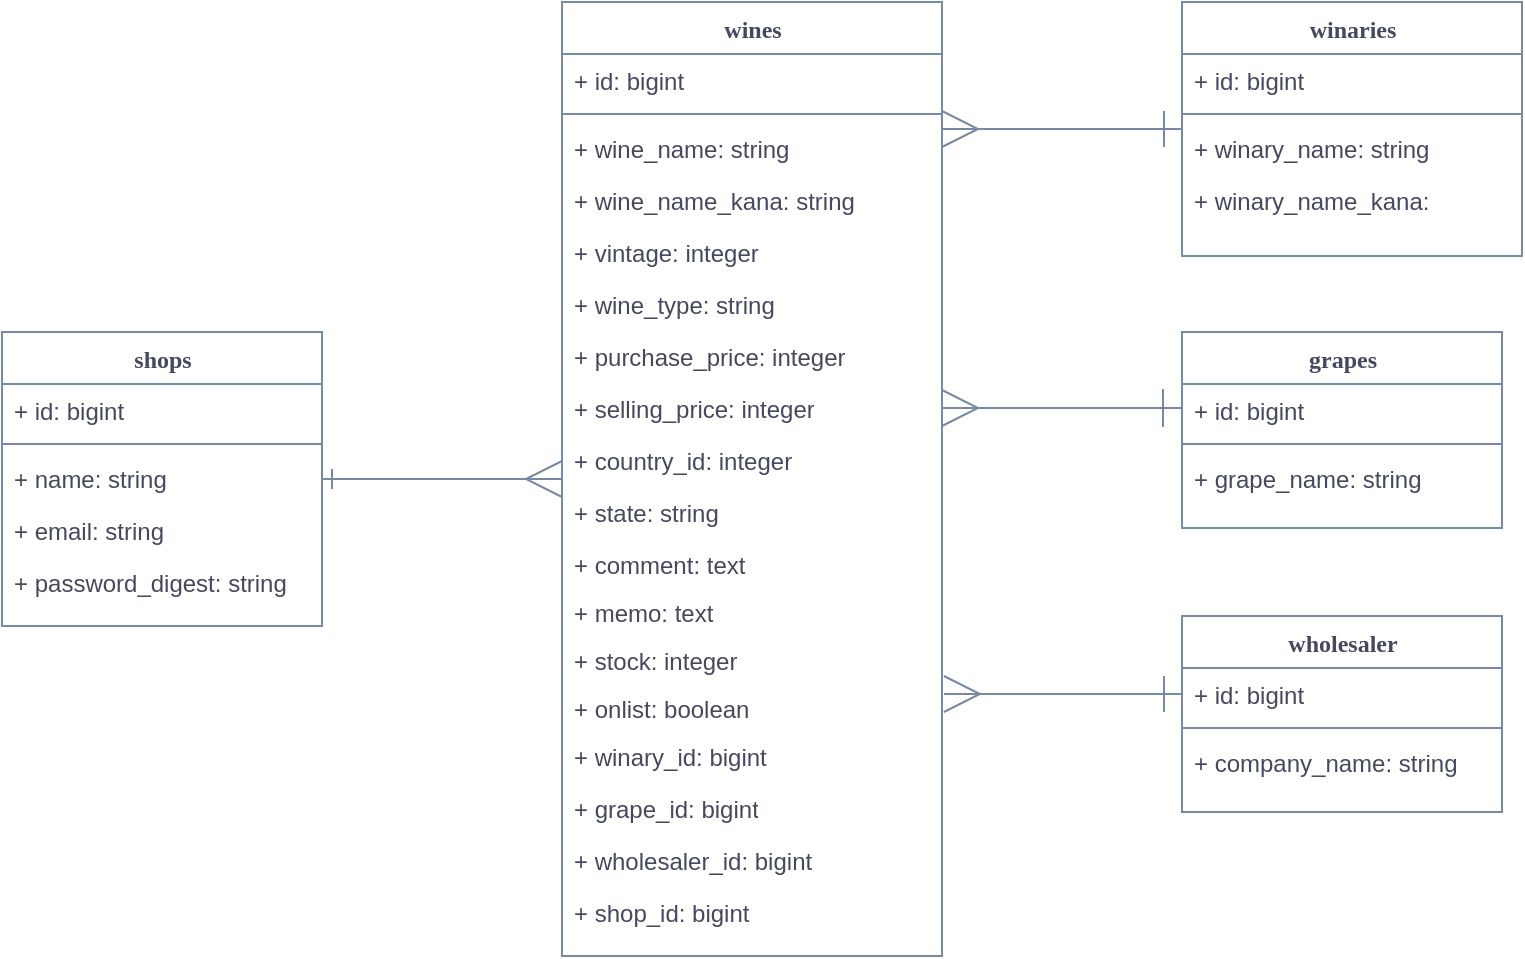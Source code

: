 <mxfile version="14.7.3" type="github">
  <diagram name="Page-1" id="9f46799a-70d6-7492-0946-bef42562c5a5">
    <mxGraphModel dx="1450" dy="781" grid="1" gridSize="10" guides="1" tooltips="1" connect="1" arrows="1" fold="1" page="1" pageScale="1" pageWidth="1100" pageHeight="850" math="0" shadow="0">
      <root>
        <mxCell id="0" />
        <mxCell id="1" parent="0" />
        <mxCell id="78961159f06e98e8-17" value="shops" style="swimlane;html=1;fontStyle=1;align=center;verticalAlign=top;childLayout=stackLayout;horizontal=1;startSize=26;horizontalStack=0;resizeParent=1;resizeLast=0;collapsible=1;marginBottom=0;swimlaneFillColor=#ffffff;rounded=0;shadow=0;comic=0;labelBackgroundColor=none;strokeWidth=1;fillColor=none;fontFamily=Verdana;fontSize=12;strokeColor=#788AA3;fontColor=#46495D;" parent="1" vertex="1">
          <mxGeometry x="90" y="248" width="160" height="147" as="geometry" />
        </mxCell>
        <mxCell id="78961159f06e98e8-21" value="+ id: bigint&amp;nbsp;" style="text;html=1;strokeColor=none;fillColor=none;align=left;verticalAlign=top;spacingLeft=4;spacingRight=4;whiteSpace=wrap;overflow=hidden;rotatable=0;points=[[0,0.5],[1,0.5]];portConstraint=eastwest;fontColor=#46495D;" parent="78961159f06e98e8-17" vertex="1">
          <mxGeometry y="26" width="160" height="26" as="geometry" />
        </mxCell>
        <mxCell id="78961159f06e98e8-19" value="" style="line;html=1;strokeWidth=1;fillColor=none;align=left;verticalAlign=middle;spacingTop=-1;spacingLeft=3;spacingRight=3;rotatable=0;labelPosition=right;points=[];portConstraint=eastwest;strokeColor=#788AA3;fontColor=#46495D;" parent="78961159f06e98e8-17" vertex="1">
          <mxGeometry y="52" width="160" height="8" as="geometry" />
        </mxCell>
        <mxCell id="78961159f06e98e8-20" value="+ name: string" style="text;html=1;strokeColor=none;fillColor=none;align=left;verticalAlign=top;spacingLeft=4;spacingRight=4;whiteSpace=wrap;overflow=hidden;rotatable=0;points=[[0,0.5],[1,0.5]];portConstraint=eastwest;fontColor=#46495D;" parent="78961159f06e98e8-17" vertex="1">
          <mxGeometry y="60" width="160" height="26" as="geometry" />
        </mxCell>
        <mxCell id="78961159f06e98e8-23" value="+ email: string" style="text;html=1;strokeColor=none;fillColor=none;align=left;verticalAlign=top;spacingLeft=4;spacingRight=4;whiteSpace=wrap;overflow=hidden;rotatable=0;points=[[0,0.5],[1,0.5]];portConstraint=eastwest;fontColor=#46495D;" parent="78961159f06e98e8-17" vertex="1">
          <mxGeometry y="86" width="160" height="26" as="geometry" />
        </mxCell>
        <mxCell id="78961159f06e98e8-25" value="+ password_digest: string" style="text;html=1;strokeColor=none;fillColor=none;align=left;verticalAlign=top;spacingLeft=4;spacingRight=4;whiteSpace=wrap;overflow=hidden;rotatable=0;points=[[0,0.5],[1,0.5]];portConstraint=eastwest;fontColor=#46495D;" parent="78961159f06e98e8-17" vertex="1">
          <mxGeometry y="112" width="160" height="26" as="geometry" />
        </mxCell>
        <mxCell id="78961159f06e98e8-122" style="edgeStyle=elbowEdgeStyle;html=1;labelBackgroundColor=none;startFill=0;endArrow=ERone;endFill=0;fontFamily=Verdana;fontSize=12;elbow=vertical;strokeColor=#788AA3;fontColor=#46495D;startArrow=ERmany;endSize=16;startSize=16;" parent="1" source="78961159f06e98e8-30" target="78961159f06e98e8-43" edge="1">
          <mxGeometry relative="1" as="geometry" />
        </mxCell>
        <mxCell id="78961159f06e98e8-30" value="wines" style="swimlane;html=1;fontStyle=1;align=center;verticalAlign=top;childLayout=stackLayout;horizontal=1;startSize=26;horizontalStack=0;resizeParent=1;resizeLast=0;collapsible=1;marginBottom=0;swimlaneFillColor=#ffffff;rounded=0;shadow=0;comic=0;labelBackgroundColor=none;strokeWidth=1;fillColor=none;fontFamily=Verdana;fontSize=12;strokeColor=#788AA3;fontColor=#46495D;" parent="1" vertex="1">
          <mxGeometry x="370" y="83" width="190" height="477" as="geometry" />
        </mxCell>
        <mxCell id="78961159f06e98e8-31" value="+ id: bigint&amp;nbsp;" style="text;html=1;strokeColor=none;fillColor=none;align=left;verticalAlign=top;spacingLeft=4;spacingRight=4;whiteSpace=wrap;overflow=hidden;rotatable=0;points=[[0,0.5],[1,0.5]];portConstraint=eastwest;fontColor=#46495D;" parent="78961159f06e98e8-30" vertex="1">
          <mxGeometry y="26" width="190" height="26" as="geometry" />
        </mxCell>
        <mxCell id="78961159f06e98e8-38" value="" style="line;html=1;strokeWidth=1;fillColor=none;align=left;verticalAlign=middle;spacingTop=-1;spacingLeft=3;spacingRight=3;rotatable=0;labelPosition=right;points=[];portConstraint=eastwest;strokeColor=#788AA3;fontColor=#46495D;" parent="78961159f06e98e8-30" vertex="1">
          <mxGeometry y="52" width="190" height="8" as="geometry" />
        </mxCell>
        <mxCell id="78961159f06e98e8-32" value="+ wine_name: string&amp;nbsp;" style="text;html=1;strokeColor=none;fillColor=none;align=left;verticalAlign=top;spacingLeft=4;spacingRight=4;whiteSpace=wrap;overflow=hidden;rotatable=0;points=[[0,0.5],[1,0.5]];portConstraint=eastwest;fontColor=#46495D;" parent="78961159f06e98e8-30" vertex="1">
          <mxGeometry y="60" width="190" height="26" as="geometry" />
        </mxCell>
        <mxCell id="78961159f06e98e8-33" value="+ wine_name_kana: string&amp;nbsp;" style="text;html=1;strokeColor=none;fillColor=none;align=left;verticalAlign=top;spacingLeft=4;spacingRight=4;whiteSpace=wrap;overflow=hidden;rotatable=0;points=[[0,0.5],[1,0.5]];portConstraint=eastwest;fontColor=#46495D;" parent="78961159f06e98e8-30" vertex="1">
          <mxGeometry y="86" width="190" height="26" as="geometry" />
        </mxCell>
        <mxCell id="78961159f06e98e8-36" value="+ vintage: integer&amp;nbsp;" style="text;html=1;strokeColor=none;fillColor=none;align=left;verticalAlign=top;spacingLeft=4;spacingRight=4;whiteSpace=wrap;overflow=hidden;rotatable=0;points=[[0,0.5],[1,0.5]];portConstraint=eastwest;fontColor=#46495D;" parent="78961159f06e98e8-30" vertex="1">
          <mxGeometry y="112" width="190" height="26" as="geometry" />
        </mxCell>
        <mxCell id="78961159f06e98e8-37" value="+ wine_type: string" style="text;html=1;strokeColor=none;fillColor=none;align=left;verticalAlign=top;spacingLeft=4;spacingRight=4;whiteSpace=wrap;overflow=hidden;rotatable=0;points=[[0,0.5],[1,0.5]];portConstraint=eastwest;fontColor=#46495D;" parent="78961159f06e98e8-30" vertex="1">
          <mxGeometry y="138" width="190" height="26" as="geometry" />
        </mxCell>
        <mxCell id="78961159f06e98e8-39" value="+ purchase_price: integer" style="text;html=1;strokeColor=none;fillColor=none;align=left;verticalAlign=top;spacingLeft=4;spacingRight=4;whiteSpace=wrap;overflow=hidden;rotatable=0;points=[[0,0.5],[1,0.5]];portConstraint=eastwest;fontColor=#46495D;" parent="78961159f06e98e8-30" vertex="1">
          <mxGeometry y="164" width="190" height="26" as="geometry" />
        </mxCell>
        <mxCell id="78961159f06e98e8-40" value="+ selling_price: integer" style="text;html=1;strokeColor=none;fillColor=none;align=left;verticalAlign=top;spacingLeft=4;spacingRight=4;whiteSpace=wrap;overflow=hidden;rotatable=0;points=[[0,0.5],[1,0.5]];portConstraint=eastwest;fontColor=#46495D;" parent="78961159f06e98e8-30" vertex="1">
          <mxGeometry y="190" width="190" height="26" as="geometry" />
        </mxCell>
        <mxCell id="78961159f06e98e8-42" value="+ country_id: integer" style="text;html=1;strokeColor=none;fillColor=none;align=left;verticalAlign=top;spacingLeft=4;spacingRight=4;whiteSpace=wrap;overflow=hidden;rotatable=0;points=[[0,0.5],[1,0.5]];portConstraint=eastwest;fontColor=#46495D;" parent="78961159f06e98e8-30" vertex="1">
          <mxGeometry y="216" width="190" height="26" as="geometry" />
        </mxCell>
        <mxCell id="C_DYd4xZLXJCD0tVwOT9-2" value="+ state: string" style="text;html=1;strokeColor=none;fillColor=none;align=left;verticalAlign=top;spacingLeft=4;spacingRight=4;whiteSpace=wrap;overflow=hidden;rotatable=0;points=[[0,0.5],[1,0.5]];portConstraint=eastwest;fontColor=#46495D;" vertex="1" parent="78961159f06e98e8-30">
          <mxGeometry y="242" width="190" height="26" as="geometry" />
        </mxCell>
        <mxCell id="C_DYd4xZLXJCD0tVwOT9-6" value="+ comment: text" style="text;html=1;strokeColor=none;fillColor=none;align=left;verticalAlign=top;spacingLeft=4;spacingRight=4;whiteSpace=wrap;overflow=hidden;rotatable=0;points=[[0,0.5],[1,0.5]];portConstraint=eastwest;fontColor=#46495D;" vertex="1" parent="78961159f06e98e8-30">
          <mxGeometry y="268" width="190" height="24" as="geometry" />
        </mxCell>
        <mxCell id="C_DYd4xZLXJCD0tVwOT9-7" value="+ memo: text" style="text;html=1;strokeColor=none;fillColor=none;align=left;verticalAlign=top;spacingLeft=4;spacingRight=4;whiteSpace=wrap;overflow=hidden;rotatable=0;points=[[0,0.5],[1,0.5]];portConstraint=eastwest;fontColor=#46495D;" vertex="1" parent="78961159f06e98e8-30">
          <mxGeometry y="292" width="190" height="24" as="geometry" />
        </mxCell>
        <mxCell id="C_DYd4xZLXJCD0tVwOT9-8" value="+ stock: integer" style="text;html=1;strokeColor=none;fillColor=none;align=left;verticalAlign=top;spacingLeft=4;spacingRight=4;whiteSpace=wrap;overflow=hidden;rotatable=0;points=[[0,0.5],[1,0.5]];portConstraint=eastwest;fontColor=#46495D;" vertex="1" parent="78961159f06e98e8-30">
          <mxGeometry y="316" width="190" height="24" as="geometry" />
        </mxCell>
        <mxCell id="C_DYd4xZLXJCD0tVwOT9-9" value="+ onlist: boolean" style="text;html=1;strokeColor=none;fillColor=none;align=left;verticalAlign=top;spacingLeft=4;spacingRight=4;whiteSpace=wrap;overflow=hidden;rotatable=0;points=[[0,0.5],[1,0.5]];portConstraint=eastwest;fontColor=#46495D;" vertex="1" parent="78961159f06e98e8-30">
          <mxGeometry y="340" width="190" height="24" as="geometry" />
        </mxCell>
        <mxCell id="78961159f06e98e8-34" value="+ winary_id: bigint&amp;nbsp;" style="text;html=1;strokeColor=none;fillColor=none;align=left;verticalAlign=top;spacingLeft=4;spacingRight=4;whiteSpace=wrap;overflow=hidden;rotatable=0;points=[[0,0.5],[1,0.5]];portConstraint=eastwest;fontColor=#46495D;" parent="78961159f06e98e8-30" vertex="1">
          <mxGeometry y="364" width="190" height="26" as="geometry" />
        </mxCell>
        <mxCell id="C_DYd4xZLXJCD0tVwOT9-3" value="+ grape_id: bigint" style="text;html=1;strokeColor=none;fillColor=none;align=left;verticalAlign=top;spacingLeft=4;spacingRight=4;whiteSpace=wrap;overflow=hidden;rotatable=0;points=[[0,0.5],[1,0.5]];portConstraint=eastwest;fontColor=#46495D;" vertex="1" parent="78961159f06e98e8-30">
          <mxGeometry y="390" width="190" height="26" as="geometry" />
        </mxCell>
        <mxCell id="C_DYd4xZLXJCD0tVwOT9-4" value="+ wholesaler_id: bigint" style="text;html=1;strokeColor=none;fillColor=none;align=left;verticalAlign=top;spacingLeft=4;spacingRight=4;whiteSpace=wrap;overflow=hidden;rotatable=0;points=[[0,0.5],[1,0.5]];portConstraint=eastwest;fontColor=#46495D;" vertex="1" parent="78961159f06e98e8-30">
          <mxGeometry y="416" width="190" height="26" as="geometry" />
        </mxCell>
        <mxCell id="C_DYd4xZLXJCD0tVwOT9-5" value="+ shop_id: bigint" style="text;html=1;strokeColor=none;fillColor=none;align=left;verticalAlign=top;spacingLeft=4;spacingRight=4;whiteSpace=wrap;overflow=hidden;rotatable=0;points=[[0,0.5],[1,0.5]];portConstraint=eastwest;fontColor=#46495D;" vertex="1" parent="78961159f06e98e8-30">
          <mxGeometry y="442" width="190" height="24" as="geometry" />
        </mxCell>
        <mxCell id="78961159f06e98e8-43" value="winaries" style="swimlane;html=1;fontStyle=1;align=center;verticalAlign=top;childLayout=stackLayout;horizontal=1;startSize=26;horizontalStack=0;resizeParent=1;resizeLast=0;collapsible=1;marginBottom=0;swimlaneFillColor=#ffffff;rounded=0;shadow=0;comic=0;labelBackgroundColor=none;strokeWidth=1;fillColor=none;fontFamily=Verdana;fontSize=12;strokeColor=#788AA3;fontColor=#46495D;" parent="1" vertex="1">
          <mxGeometry x="680" y="83" width="170" height="127" as="geometry" />
        </mxCell>
        <mxCell id="78961159f06e98e8-44" value="+ id: bigint" style="text;html=1;strokeColor=none;fillColor=none;align=left;verticalAlign=top;spacingLeft=4;spacingRight=4;whiteSpace=wrap;overflow=hidden;rotatable=0;points=[[0,0.5],[1,0.5]];portConstraint=eastwest;fontColor=#46495D;" parent="78961159f06e98e8-43" vertex="1">
          <mxGeometry y="26" width="170" height="26" as="geometry" />
        </mxCell>
        <mxCell id="78961159f06e98e8-51" value="" style="line;html=1;strokeWidth=1;fillColor=none;align=left;verticalAlign=middle;spacingTop=-1;spacingLeft=3;spacingRight=3;rotatable=0;labelPosition=right;points=[];portConstraint=eastwest;strokeColor=#788AA3;fontColor=#46495D;" parent="78961159f06e98e8-43" vertex="1">
          <mxGeometry y="52" width="170" height="8" as="geometry" />
        </mxCell>
        <mxCell id="78961159f06e98e8-45" value="+ winary_name: string" style="text;html=1;strokeColor=none;fillColor=none;align=left;verticalAlign=top;spacingLeft=4;spacingRight=4;whiteSpace=wrap;overflow=hidden;rotatable=0;points=[[0,0.5],[1,0.5]];portConstraint=eastwest;fontColor=#46495D;" parent="78961159f06e98e8-43" vertex="1">
          <mxGeometry y="60" width="170" height="26" as="geometry" />
        </mxCell>
        <mxCell id="78961159f06e98e8-49" value="+ winary_name_kana:&amp;nbsp;" style="text;html=1;strokeColor=none;fillColor=none;align=left;verticalAlign=top;spacingLeft=4;spacingRight=4;whiteSpace=wrap;overflow=hidden;rotatable=0;points=[[0,0.5],[1,0.5]];portConstraint=eastwest;fontColor=#46495D;" parent="78961159f06e98e8-43" vertex="1">
          <mxGeometry y="86" width="170" height="26" as="geometry" />
        </mxCell>
        <mxCell id="78961159f06e98e8-127" style="edgeStyle=orthogonalEdgeStyle;html=1;labelBackgroundColor=none;startFill=0;startSize=17;endArrow=ERmany;endFill=0;endSize=16;fontFamily=Verdana;fontSize=12;strokeColor=#788AA3;fontColor=#46495D;entryX=1;entryY=0.5;entryDx=0;entryDy=0;startArrow=ERone;" parent="1" source="78961159f06e98e8-95" target="78961159f06e98e8-40" edge="1">
          <mxGeometry relative="1" as="geometry">
            <mxPoint x="650" y="280" as="targetPoint" />
            <Array as="points">
              <mxPoint x="770" y="336" />
              <mxPoint x="720" y="336" />
              <mxPoint x="720" y="286" />
            </Array>
          </mxGeometry>
        </mxCell>
        <mxCell id="78961159f06e98e8-95" value="grapes" style="swimlane;html=1;fontStyle=1;align=center;verticalAlign=top;childLayout=stackLayout;horizontal=1;startSize=26;horizontalStack=0;resizeParent=1;resizeLast=0;collapsible=1;marginBottom=0;swimlaneFillColor=#ffffff;rounded=0;shadow=0;comic=0;labelBackgroundColor=none;strokeWidth=1;fillColor=none;fontFamily=Verdana;fontSize=12;strokeColor=#788AA3;fontColor=#46495D;" parent="1" vertex="1">
          <mxGeometry x="680" y="248" width="160" height="98" as="geometry" />
        </mxCell>
        <mxCell id="78961159f06e98e8-96" value="+ id: bigint" style="text;html=1;strokeColor=none;fillColor=none;align=left;verticalAlign=top;spacingLeft=4;spacingRight=4;whiteSpace=wrap;overflow=hidden;rotatable=0;points=[[0,0.5],[1,0.5]];portConstraint=eastwest;fontColor=#46495D;" parent="78961159f06e98e8-95" vertex="1">
          <mxGeometry y="26" width="160" height="26" as="geometry" />
        </mxCell>
        <mxCell id="78961159f06e98e8-103" value="" style="line;html=1;strokeWidth=1;fillColor=none;align=left;verticalAlign=middle;spacingTop=-1;spacingLeft=3;spacingRight=3;rotatable=0;labelPosition=right;points=[];portConstraint=eastwest;strokeColor=#788AA3;fontColor=#46495D;" parent="78961159f06e98e8-95" vertex="1">
          <mxGeometry y="52" width="160" height="8" as="geometry" />
        </mxCell>
        <mxCell id="78961159f06e98e8-97" value="+ grape_name: string" style="text;html=1;strokeColor=none;fillColor=none;align=left;verticalAlign=top;spacingLeft=4;spacingRight=4;whiteSpace=wrap;overflow=hidden;rotatable=0;points=[[0,0.5],[1,0.5]];portConstraint=eastwest;fontColor=#46495D;" parent="78961159f06e98e8-95" vertex="1">
          <mxGeometry y="60" width="160" height="26" as="geometry" />
        </mxCell>
        <mxCell id="78961159f06e98e8-108" value="wholesaler" style="swimlane;html=1;fontStyle=1;align=center;verticalAlign=top;childLayout=stackLayout;horizontal=1;startSize=26;horizontalStack=0;resizeParent=1;resizeLast=0;collapsible=1;marginBottom=0;swimlaneFillColor=#ffffff;rounded=0;shadow=0;comic=0;labelBackgroundColor=none;strokeWidth=1;fillColor=none;fontFamily=Verdana;fontSize=12;strokeColor=#788AA3;fontColor=#46495D;" parent="1" vertex="1">
          <mxGeometry x="680" y="390" width="160" height="98" as="geometry" />
        </mxCell>
        <mxCell id="78961159f06e98e8-109" value="+ id: bigint" style="text;html=1;strokeColor=none;fillColor=none;align=left;verticalAlign=top;spacingLeft=4;spacingRight=4;whiteSpace=wrap;overflow=hidden;rotatable=0;points=[[0,0.5],[1,0.5]];portConstraint=eastwest;fontColor=#46495D;" parent="78961159f06e98e8-108" vertex="1">
          <mxGeometry y="26" width="160" height="26" as="geometry" />
        </mxCell>
        <mxCell id="78961159f06e98e8-116" value="" style="line;html=1;strokeWidth=1;fillColor=none;align=left;verticalAlign=middle;spacingTop=-1;spacingLeft=3;spacingRight=3;rotatable=0;labelPosition=right;points=[];portConstraint=eastwest;strokeColor=#788AA3;fontColor=#46495D;" parent="78961159f06e98e8-108" vertex="1">
          <mxGeometry y="52" width="160" height="8" as="geometry" />
        </mxCell>
        <mxCell id="78961159f06e98e8-110" value="+ company_name: string" style="text;html=1;strokeColor=none;fillColor=none;align=left;verticalAlign=top;spacingLeft=4;spacingRight=4;whiteSpace=wrap;overflow=hidden;rotatable=0;points=[[0,0.5],[1,0.5]];portConstraint=eastwest;fontColor=#46495D;" parent="78961159f06e98e8-108" vertex="1">
          <mxGeometry y="60" width="160" height="30" as="geometry" />
        </mxCell>
        <mxCell id="78961159f06e98e8-121" style="html=1;labelBackgroundColor=none;startFill=0;startSize=8;endArrow=ERmany;endFill=0;endSize=16;fontFamily=Verdana;fontSize=12;strokeColor=#788AA3;fontColor=#46495D;edgeStyle=orthogonalEdgeStyle;startArrow=ERone;" parent="1" source="78961159f06e98e8-17" target="78961159f06e98e8-30" edge="1">
          <mxGeometry relative="1" as="geometry">
            <mxPoint x="250" y="259.882" as="sourcePoint" />
          </mxGeometry>
        </mxCell>
        <mxCell id="C_DYd4xZLXJCD0tVwOT9-31" style="edgeStyle=orthogonalEdgeStyle;rounded=1;sketch=0;orthogonalLoop=1;jettySize=auto;html=1;exitX=0;exitY=0.5;exitDx=0;exitDy=0;entryX=1.005;entryY=0.25;entryDx=0;entryDy=0;entryPerimeter=0;fontColor=#46495D;startArrow=ERone;startFill=0;endArrow=ERmany;endFill=0;startSize=16;endSize=16;strokeColor=#788AA3;fillColor=#B2C9AB;" edge="1" parent="1" source="78961159f06e98e8-109" target="C_DYd4xZLXJCD0tVwOT9-9">
          <mxGeometry relative="1" as="geometry" />
        </mxCell>
      </root>
    </mxGraphModel>
  </diagram>
</mxfile>
